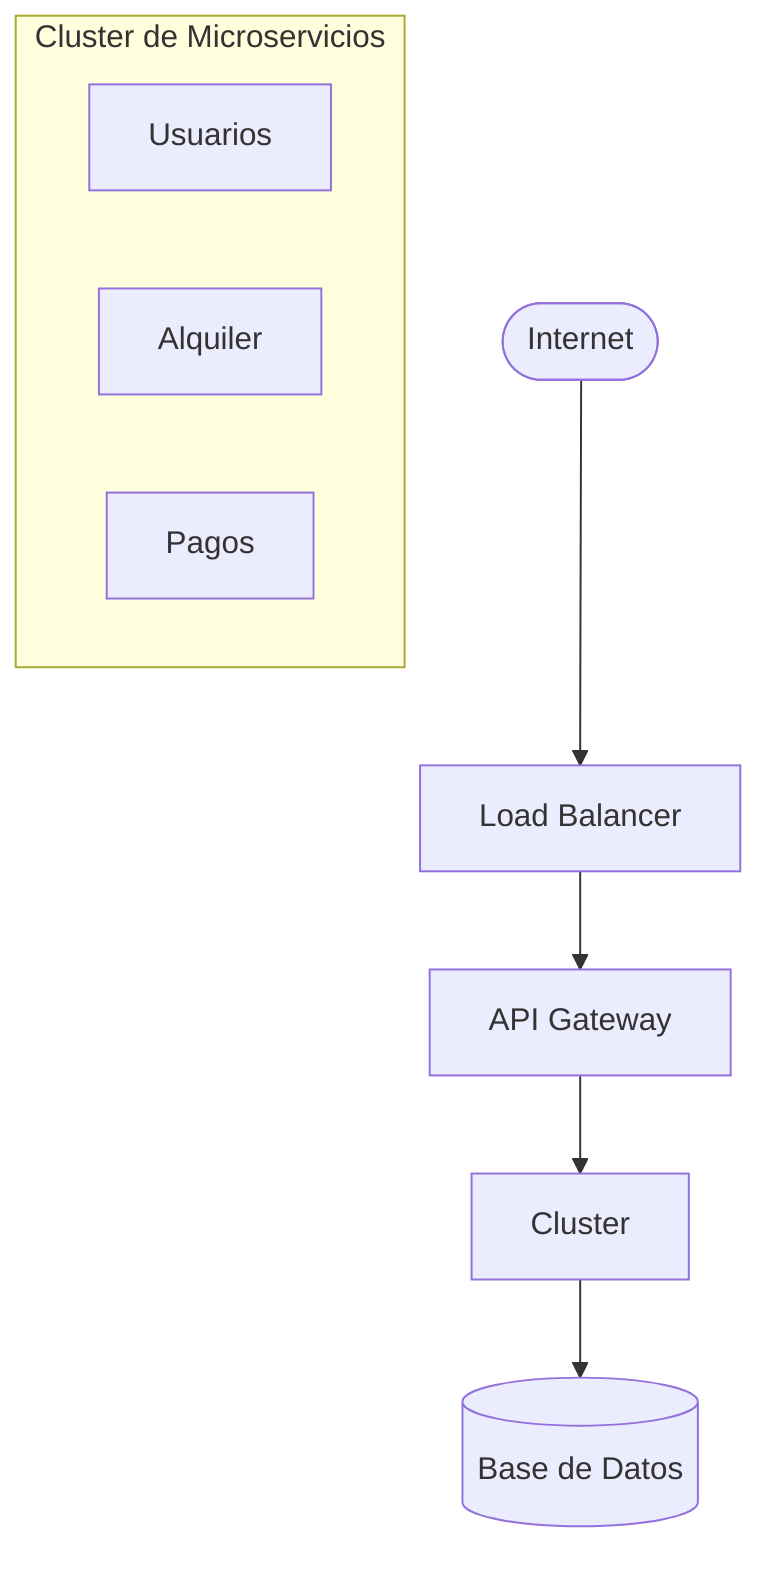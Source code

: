 flowchart TB
  Internet([Internet])
  LB[Load Balancer]
  APIGW[API Gateway]
  subgraph "Cluster de Microservicios"
    MS1[Usuarios]
    MS2[Alquiler]
    MS3[Pagos]
  end
  DB[(Base de Datos)]

  Internet --> LB --> APIGW --> Cluster
  Cluster --> DB